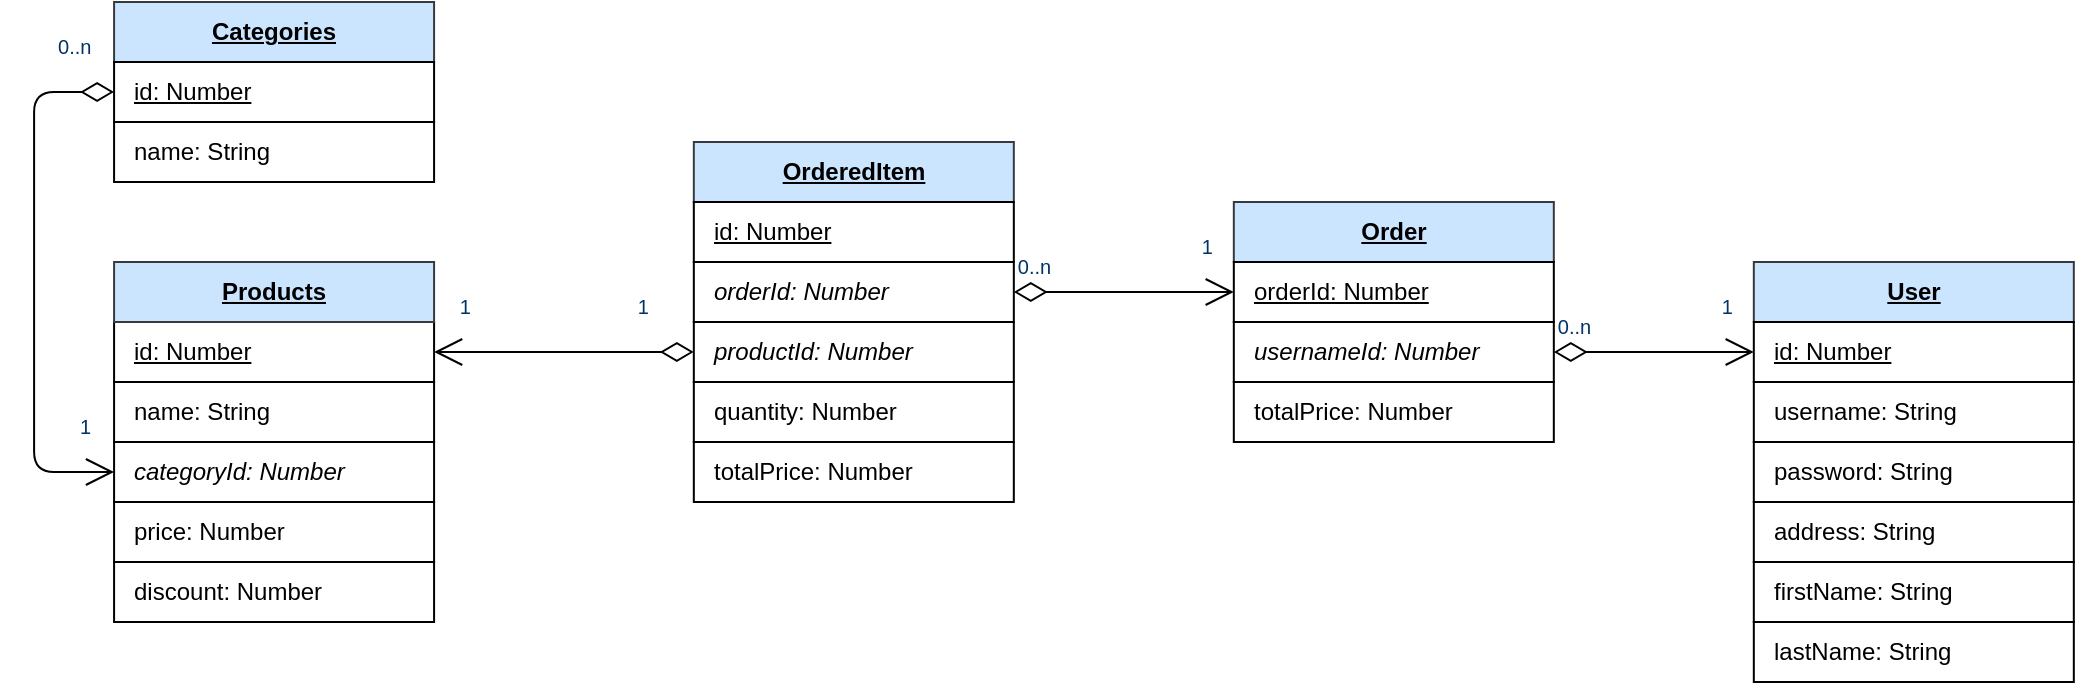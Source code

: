 <mxfile version="24.6.4" type="device">
  <diagram name="Page-1" id="WevClHWmhzPAQ7FDN5po">
    <mxGraphModel dx="1793" dy="1184" grid="1" gridSize="10" guides="1" tooltips="1" connect="1" arrows="1" fold="1" page="1" pageScale="1" pageWidth="1169" pageHeight="827" math="0" shadow="0">
      <root>
        <mxCell id="0" />
        <mxCell id="1" parent="0" />
        <mxCell id="-XxvrMC6G6SQ8Xm1xsTM-4" value="&lt;blockquote style=&quot;margin: 0px 0px 0px 8px; border: none; padding: 0px;&quot;&gt;&lt;u&gt;id:&amp;nbsp;&lt;/u&gt;&lt;u style=&quot;background-color: initial;&quot;&gt;Number&lt;/u&gt;&lt;/blockquote&gt;" style="rounded=0;whiteSpace=wrap;html=1;align=left;" parent="1" vertex="1">
          <mxGeometry x="130.04" y="330" width="160" height="30" as="geometry" />
        </mxCell>
        <mxCell id="-XxvrMC6G6SQ8Xm1xsTM-5" value="&lt;blockquote style=&quot;margin: 0px; border: none; padding: 0px;&quot;&gt;&lt;b&gt;&lt;u&gt;Products&lt;/u&gt;&lt;/b&gt;&lt;/blockquote&gt;" style="rounded=0;whiteSpace=wrap;html=1;align=center;fillColor=#cce5ff;strokeColor=#36393d;" parent="1" vertex="1">
          <mxGeometry x="130.04" y="300" width="160" height="30" as="geometry" />
        </mxCell>
        <mxCell id="-XxvrMC6G6SQ8Xm1xsTM-21" value="&lt;blockquote style=&quot;margin: 0px 0px 0px 8px; border: none; padding: 0px;&quot;&gt;name: String&lt;/blockquote&gt;" style="rounded=0;whiteSpace=wrap;html=1;align=left;" parent="1" vertex="1">
          <mxGeometry x="130.04" y="360" width="160" height="30" as="geometry" />
        </mxCell>
        <mxCell id="-XxvrMC6G6SQ8Xm1xsTM-22" value="&lt;blockquote style=&quot;margin: 0px 0px 0px 8px; border: none; padding: 0px;&quot;&gt;price: Number&lt;/blockquote&gt;" style="rounded=0;whiteSpace=wrap;html=1;align=left;" parent="1" vertex="1">
          <mxGeometry x="130.04" y="420" width="160" height="30" as="geometry" />
        </mxCell>
        <mxCell id="-XxvrMC6G6SQ8Xm1xsTM-23" value="&lt;blockquote style=&quot;margin: 0px 0px 0px 8px; border: none; padding: 0px;&quot;&gt;&lt;i&gt;categoryId: Number&lt;/i&gt;&lt;/blockquote&gt;" style="rounded=0;whiteSpace=wrap;html=1;align=left;" parent="1" vertex="1">
          <mxGeometry x="130.04" y="390" width="160" height="30" as="geometry" />
        </mxCell>
        <mxCell id="-XxvrMC6G6SQ8Xm1xsTM-24" value="&lt;blockquote style=&quot;margin: 0px 0px 0px 8px; border: none; padding: 0px;&quot;&gt;discount: Number&lt;/blockquote&gt;" style="rounded=0;whiteSpace=wrap;html=1;align=left;" parent="1" vertex="1">
          <mxGeometry x="130.04" y="450" width="160" height="30" as="geometry" />
        </mxCell>
        <mxCell id="xvubMpEdOjOFzFZ-NZdf-2" value="&lt;blockquote style=&quot;margin: 0px; border: none; padding: 0px;&quot;&gt;&lt;b&gt;&lt;u&gt;User&lt;/u&gt;&lt;/b&gt;&lt;/blockquote&gt;" style="rounded=0;whiteSpace=wrap;html=1;align=center;fillColor=#cce5ff;strokeColor=#36393d;" vertex="1" parent="1">
          <mxGeometry x="949.91" y="300" width="160" height="30" as="geometry" />
        </mxCell>
        <mxCell id="xvubMpEdOjOFzFZ-NZdf-3" value="&lt;blockquote style=&quot;margin: 0px 0px 0px 8px; border: none; padding: 0px;&quot;&gt;&lt;u&gt;id:&amp;nbsp;&lt;/u&gt;&lt;u style=&quot;background-color: initial;&quot;&gt;Number&lt;/u&gt;&lt;/blockquote&gt;" style="rounded=0;whiteSpace=wrap;html=1;align=left;" vertex="1" parent="1">
          <mxGeometry x="949.91" y="330" width="160" height="30" as="geometry" />
        </mxCell>
        <mxCell id="xvubMpEdOjOFzFZ-NZdf-4" value="&lt;blockquote style=&quot;margin: 0px 0px 0px 8px; border: none; padding: 0px;&quot;&gt;username: String&lt;/blockquote&gt;" style="rounded=0;whiteSpace=wrap;html=1;align=left;" vertex="1" parent="1">
          <mxGeometry x="949.91" y="360" width="160" height="30" as="geometry" />
        </mxCell>
        <mxCell id="xvubMpEdOjOFzFZ-NZdf-5" value="&lt;blockquote style=&quot;margin: 0px 0px 0px 8px; border: none; padding: 0px;&quot;&gt;password: String&lt;/blockquote&gt;" style="rounded=0;whiteSpace=wrap;html=1;align=left;" vertex="1" parent="1">
          <mxGeometry x="949.91" y="390" width="160" height="30" as="geometry" />
        </mxCell>
        <mxCell id="xvubMpEdOjOFzFZ-NZdf-6" value="&lt;blockquote style=&quot;margin: 0px; border: none; padding: 0px;&quot;&gt;&lt;b&gt;&lt;u&gt;OrderedItem&lt;/u&gt;&lt;/b&gt;&lt;/blockquote&gt;" style="rounded=0;whiteSpace=wrap;html=1;align=center;fillColor=#cce5ff;strokeColor=#36393d;" vertex="1" parent="1">
          <mxGeometry x="419.91" y="240" width="160" height="30" as="geometry" />
        </mxCell>
        <mxCell id="xvubMpEdOjOFzFZ-NZdf-7" value="&lt;blockquote style=&quot;margin: 0px 0px 0px 8px; border: none; padding: 0px;&quot;&gt;&lt;u&gt;id:&amp;nbsp;&lt;/u&gt;&lt;u style=&quot;background-color: initial;&quot;&gt;Number&lt;/u&gt;&lt;/blockquote&gt;" style="rounded=0;whiteSpace=wrap;html=1;align=left;" vertex="1" parent="1">
          <mxGeometry x="419.91" y="270" width="160" height="30" as="geometry" />
        </mxCell>
        <mxCell id="xvubMpEdOjOFzFZ-NZdf-8" value="&lt;blockquote style=&quot;margin: 0px 0px 0px 8px; border: none; padding: 0px;&quot;&gt;&lt;i&gt;usernameId: Number&lt;/i&gt;&lt;/blockquote&gt;" style="rounded=0;whiteSpace=wrap;html=1;align=left;" vertex="1" parent="1">
          <mxGeometry x="689.91" y="330" width="160" height="30" as="geometry" />
        </mxCell>
        <mxCell id="xvubMpEdOjOFzFZ-NZdf-9" value="&lt;blockquote style=&quot;margin: 0px 0px 0px 8px; border: none; padding: 0px;&quot;&gt;totalPrice: Number&lt;/blockquote&gt;" style="rounded=0;whiteSpace=wrap;html=1;align=left;" vertex="1" parent="1">
          <mxGeometry x="689.91" y="360" width="160" height="30" as="geometry" />
        </mxCell>
        <mxCell id="xvubMpEdOjOFzFZ-NZdf-17" value="&lt;blockquote style=&quot;margin: 0px; border: none; padding: 0px;&quot;&gt;&lt;b&gt;&lt;u&gt;Categories&lt;/u&gt;&lt;/b&gt;&lt;/blockquote&gt;" style="rounded=0;whiteSpace=wrap;html=1;align=center;fillColor=#cce5ff;strokeColor=#36393d;" vertex="1" parent="1">
          <mxGeometry x="130.04" y="170" width="160" height="30" as="geometry" />
        </mxCell>
        <mxCell id="xvubMpEdOjOFzFZ-NZdf-18" value="&lt;blockquote style=&quot;margin: 0px 0px 0px 8px; border: none; padding: 0px;&quot;&gt;&lt;u&gt;id:&amp;nbsp;&lt;/u&gt;&lt;u style=&quot;background-color: initial;&quot;&gt;Number&lt;/u&gt;&lt;/blockquote&gt;" style="rounded=0;whiteSpace=wrap;html=1;align=left;" vertex="1" parent="1">
          <mxGeometry x="130.04" y="200" width="160" height="30" as="geometry" />
        </mxCell>
        <mxCell id="xvubMpEdOjOFzFZ-NZdf-19" value="&lt;blockquote style=&quot;margin: 0px 0px 0px 8px; border: none; padding: 0px;&quot;&gt;name: String&lt;/blockquote&gt;" style="rounded=0;whiteSpace=wrap;html=1;align=left;" vertex="1" parent="1">
          <mxGeometry x="130.04" y="230" width="160" height="30" as="geometry" />
        </mxCell>
        <mxCell id="xvubMpEdOjOFzFZ-NZdf-20" value="" style="endArrow=open;endSize=12;startArrow=diamondThin;startSize=14;startFill=0;edgeStyle=orthogonalEdgeStyle;entryX=0;entryY=0.5;entryDx=0;entryDy=0;exitX=0;exitY=0.5;exitDx=0;exitDy=0;" edge="1" parent="1" source="xvubMpEdOjOFzFZ-NZdf-18" target="-XxvrMC6G6SQ8Xm1xsTM-23">
          <mxGeometry x="389.36" y="350" as="geometry">
            <mxPoint x="450.04" y="520.0" as="sourcePoint" />
            <mxPoint x="330.04" y="640.0" as="targetPoint" />
            <Array as="points">
              <mxPoint x="90.04" y="215" />
              <mxPoint x="90.04" y="405" />
            </Array>
          </mxGeometry>
        </mxCell>
        <mxCell id="xvubMpEdOjOFzFZ-NZdf-21" value="0..n" style="resizable=0;align=left;verticalAlign=top;labelBackgroundColor=#ffffff;fontSize=10;strokeColor=#003366;shadow=1;fillColor=#D4E1F5;fontColor=#003366" connectable="0" vertex="1" parent="xvubMpEdOjOFzFZ-NZdf-20">
          <mxGeometry x="-1" relative="1" as="geometry">
            <mxPoint x="-30" y="-35" as="offset" />
          </mxGeometry>
        </mxCell>
        <mxCell id="xvubMpEdOjOFzFZ-NZdf-22" value="1" style="resizable=0;align=right;verticalAlign=top;labelBackgroundColor=#ffffff;fontSize=10;strokeColor=#003366;shadow=1;fillColor=#D4E1F5;fontColor=#003366" connectable="0" vertex="1" parent="xvubMpEdOjOFzFZ-NZdf-20">
          <mxGeometry x="1" relative="1" as="geometry">
            <mxPoint x="-10" y="-35" as="offset" />
          </mxGeometry>
        </mxCell>
        <mxCell id="xvubMpEdOjOFzFZ-NZdf-23" value="&lt;blockquote style=&quot;margin: 0px 0px 0px 8px; border: none; padding: 0px;&quot;&gt;&lt;i&gt;productId:&amp;nbsp;&lt;/i&gt;&lt;i style=&quot;background-color: initial;&quot;&gt;Number&lt;/i&gt;&lt;/blockquote&gt;" style="rounded=0;whiteSpace=wrap;html=1;align=left;" vertex="1" parent="1">
          <mxGeometry x="419.91" y="330" width="160" height="30" as="geometry" />
        </mxCell>
        <mxCell id="xvubMpEdOjOFzFZ-NZdf-24" value="" style="endArrow=open;endSize=12;startArrow=diamondThin;startSize=14;startFill=0;edgeStyle=orthogonalEdgeStyle;entryX=0;entryY=0.5;entryDx=0;entryDy=0;exitX=1;exitY=0.5;exitDx=0;exitDy=0;" edge="1" parent="1" source="xvubMpEdOjOFzFZ-NZdf-8" target="xvubMpEdOjOFzFZ-NZdf-3">
          <mxGeometry x="389.36" y="350" as="geometry">
            <mxPoint x="828.91" y="490.0" as="sourcePoint" />
            <mxPoint x="708.91" y="610.0" as="targetPoint" />
          </mxGeometry>
        </mxCell>
        <mxCell id="xvubMpEdOjOFzFZ-NZdf-25" value="0..n" style="resizable=0;align=left;verticalAlign=top;labelBackgroundColor=#ffffff;fontSize=10;strokeColor=#003366;shadow=1;fillColor=#D4E1F5;fontColor=#003366" connectable="0" vertex="1" parent="xvubMpEdOjOFzFZ-NZdf-24">
          <mxGeometry x="-1" relative="1" as="geometry">
            <mxPoint y="-25" as="offset" />
          </mxGeometry>
        </mxCell>
        <mxCell id="xvubMpEdOjOFzFZ-NZdf-26" value="1" style="resizable=0;align=right;verticalAlign=top;labelBackgroundColor=#ffffff;fontSize=10;strokeColor=#003366;shadow=1;fillColor=#D4E1F5;fontColor=#003366" connectable="0" vertex="1" parent="xvubMpEdOjOFzFZ-NZdf-24">
          <mxGeometry x="1" relative="1" as="geometry">
            <mxPoint x="-9" y="-35" as="offset" />
          </mxGeometry>
        </mxCell>
        <mxCell id="xvubMpEdOjOFzFZ-NZdf-27" value="" style="endArrow=open;endSize=12;startArrow=diamondThin;startSize=14;startFill=0;edgeStyle=orthogonalEdgeStyle;entryX=1;entryY=0.5;entryDx=0;entryDy=0;exitX=0;exitY=0.5;exitDx=0;exitDy=0;" edge="1" parent="1" source="xvubMpEdOjOFzFZ-NZdf-23" target="-XxvrMC6G6SQ8Xm1xsTM-4">
          <mxGeometry x="389.36" y="350" as="geometry">
            <mxPoint x="309.91" y="414.44" as="sourcePoint" />
            <mxPoint x="438.91" y="414.44" as="targetPoint" />
          </mxGeometry>
        </mxCell>
        <mxCell id="xvubMpEdOjOFzFZ-NZdf-28" value="1" style="resizable=0;align=left;verticalAlign=top;labelBackgroundColor=#ffffff;fontSize=10;strokeColor=#003366;shadow=1;fillColor=#D4E1F5;fontColor=#003366" connectable="0" vertex="1" parent="xvubMpEdOjOFzFZ-NZdf-27">
          <mxGeometry x="-1" relative="1" as="geometry">
            <mxPoint x="-30" y="-35" as="offset" />
          </mxGeometry>
        </mxCell>
        <mxCell id="xvubMpEdOjOFzFZ-NZdf-29" value="1" style="resizable=0;align=right;verticalAlign=top;labelBackgroundColor=#ffffff;fontSize=10;strokeColor=#003366;shadow=1;fillColor=#D4E1F5;fontColor=#003366" connectable="0" vertex="1" parent="xvubMpEdOjOFzFZ-NZdf-27">
          <mxGeometry x="1" relative="1" as="geometry">
            <mxPoint x="20" y="-35" as="offset" />
          </mxGeometry>
        </mxCell>
        <mxCell id="xvubMpEdOjOFzFZ-NZdf-36" value="&lt;blockquote style=&quot;margin: 0px 0px 0px 8px; border: none; padding: 0px;&quot;&gt;address: String&lt;/blockquote&gt;" style="rounded=0;whiteSpace=wrap;html=1;align=left;" vertex="1" parent="1">
          <mxGeometry x="949.91" y="420" width="160" height="30" as="geometry" />
        </mxCell>
        <mxCell id="xvubMpEdOjOFzFZ-NZdf-37" value="&lt;blockquote style=&quot;margin: 0px 0px 0px 8px; border: none; padding: 0px;&quot;&gt;firstName: String&lt;/blockquote&gt;" style="rounded=0;whiteSpace=wrap;html=1;align=left;" vertex="1" parent="1">
          <mxGeometry x="949.91" y="450" width="160" height="30" as="geometry" />
        </mxCell>
        <mxCell id="xvubMpEdOjOFzFZ-NZdf-38" value="&lt;blockquote style=&quot;margin: 0px 0px 0px 8px; border: none; padding: 0px;&quot;&gt;lastName: String&lt;/blockquote&gt;" style="rounded=0;whiteSpace=wrap;html=1;align=left;" vertex="1" parent="1">
          <mxGeometry x="949.91" y="480" width="160" height="30" as="geometry" />
        </mxCell>
        <mxCell id="xvubMpEdOjOFzFZ-NZdf-40" value="&lt;blockquote style=&quot;margin: 0px; border: none; padding: 0px;&quot;&gt;&lt;b&gt;&lt;u&gt;Order&lt;/u&gt;&lt;/b&gt;&lt;/blockquote&gt;" style="rounded=0;whiteSpace=wrap;html=1;align=center;fillColor=#cce5ff;strokeColor=#36393d;" vertex="1" parent="1">
          <mxGeometry x="689.91" y="270" width="160" height="30" as="geometry" />
        </mxCell>
        <mxCell id="xvubMpEdOjOFzFZ-NZdf-41" value="&lt;blockquote style=&quot;margin: 0px 0px 0px 8px; border: none; padding: 0px;&quot;&gt;&lt;u&gt;orderId: Number&lt;/u&gt;&lt;/blockquote&gt;" style="rounded=0;whiteSpace=wrap;html=1;align=left;" vertex="1" parent="1">
          <mxGeometry x="689.91" y="300" width="160" height="30" as="geometry" />
        </mxCell>
        <mxCell id="xvubMpEdOjOFzFZ-NZdf-42" value="&lt;blockquote style=&quot;margin: 0px 0px 0px 8px; border: none; padding: 0px;&quot;&gt;&lt;i&gt;orderId:&amp;nbsp;&lt;/i&gt;&lt;i style=&quot;background-color: initial;&quot;&gt;Number&lt;/i&gt;&lt;/blockquote&gt;" style="rounded=0;whiteSpace=wrap;html=1;align=left;" vertex="1" parent="1">
          <mxGeometry x="419.91" y="300" width="160" height="30" as="geometry" />
        </mxCell>
        <mxCell id="xvubMpEdOjOFzFZ-NZdf-43" value="" style="endArrow=open;endSize=12;startArrow=diamondThin;startSize=14;startFill=0;edgeStyle=orthogonalEdgeStyle;entryX=0;entryY=0.5;entryDx=0;entryDy=0;exitX=1;exitY=0.5;exitDx=0;exitDy=0;" edge="1" parent="1" source="xvubMpEdOjOFzFZ-NZdf-42" target="xvubMpEdOjOFzFZ-NZdf-41">
          <mxGeometry x="389.36" y="350" as="geometry">
            <mxPoint x="629.91" y="390" as="sourcePoint" />
            <mxPoint x="729.91" y="390" as="targetPoint" />
          </mxGeometry>
        </mxCell>
        <mxCell id="xvubMpEdOjOFzFZ-NZdf-44" value="0..n" style="resizable=0;align=left;verticalAlign=top;labelBackgroundColor=#ffffff;fontSize=10;strokeColor=#003366;shadow=1;fillColor=#D4E1F5;fontColor=#003366" connectable="0" vertex="1" parent="xvubMpEdOjOFzFZ-NZdf-43">
          <mxGeometry x="-1" relative="1" as="geometry">
            <mxPoint y="-25" as="offset" />
          </mxGeometry>
        </mxCell>
        <mxCell id="xvubMpEdOjOFzFZ-NZdf-45" value="1" style="resizable=0;align=right;verticalAlign=top;labelBackgroundColor=#ffffff;fontSize=10;strokeColor=#003366;shadow=1;fillColor=#D4E1F5;fontColor=#003366" connectable="0" vertex="1" parent="xvubMpEdOjOFzFZ-NZdf-43">
          <mxGeometry x="1" relative="1" as="geometry">
            <mxPoint x="-9" y="-35" as="offset" />
          </mxGeometry>
        </mxCell>
        <mxCell id="xvubMpEdOjOFzFZ-NZdf-46" value="&lt;blockquote style=&quot;margin: 0px 0px 0px 8px; border: none; padding: 0px;&quot;&gt;totalPrice: Number&lt;/blockquote&gt;" style="rounded=0;whiteSpace=wrap;html=1;align=left;" vertex="1" parent="1">
          <mxGeometry x="419.91" y="390" width="160" height="30" as="geometry" />
        </mxCell>
        <mxCell id="xvubMpEdOjOFzFZ-NZdf-47" value="&lt;blockquote style=&quot;margin: 0px 0px 0px 8px; border: none; padding: 0px;&quot;&gt;quantity: Number&lt;/blockquote&gt;" style="rounded=0;whiteSpace=wrap;html=1;align=left;" vertex="1" parent="1">
          <mxGeometry x="419.91" y="360" width="160" height="30" as="geometry" />
        </mxCell>
      </root>
    </mxGraphModel>
  </diagram>
</mxfile>
